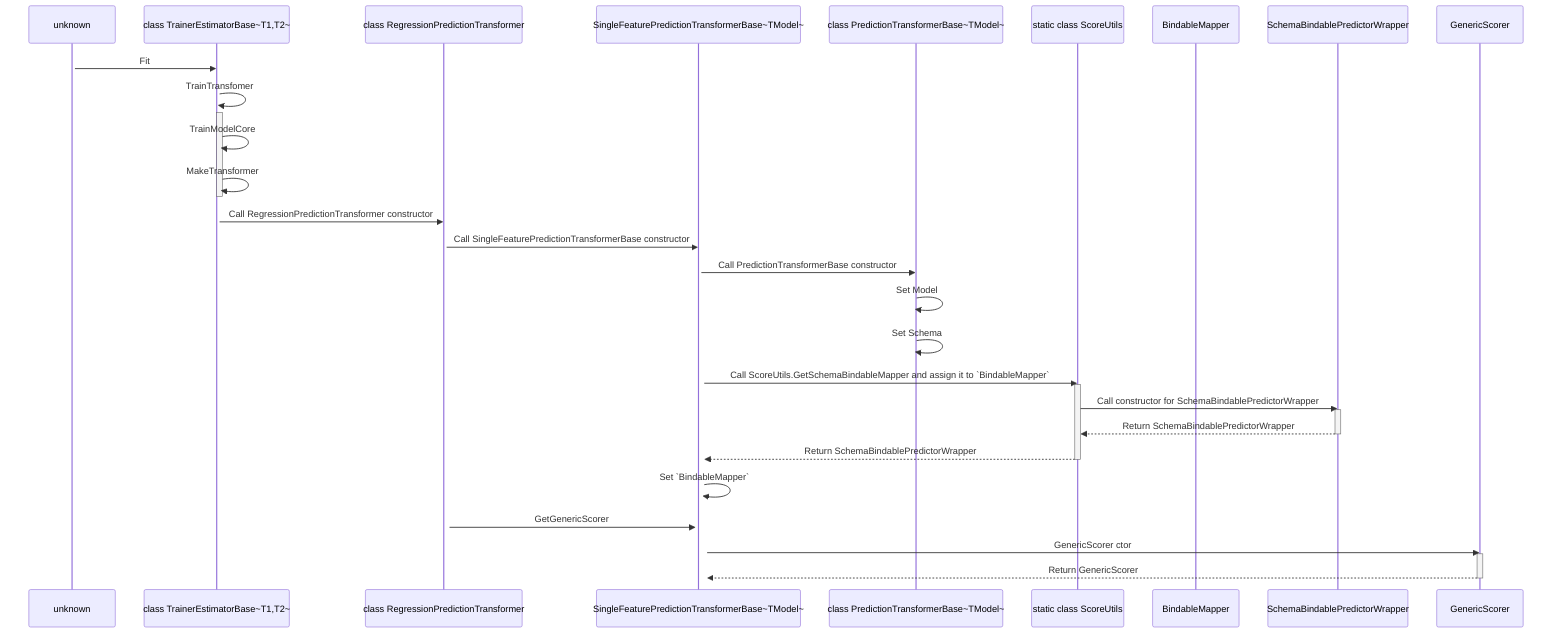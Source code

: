 sequenceDiagram 
    participant  unk as unknown
    participant  TEB_2 as class TrainerEstimatorBase~T1,T2~
    participant RPT as class RegressionPredictionTransformer
    participant  SFPTB as  SingleFeaturePredictionTransformerBase~TModel~
    participant PTB as class PredictionTransformerBase~TModel~
    participant SU as static class ScoreUtils
    participant  BM as  BindableMapper
    participant  SBPW as  SchemaBindablePredictorWrapper
    participant GS as GenericScorer
      activate unk
      unk ->> TEB_2: Fit
      activate TEB_2
      TEB_2->>TEB_2: TrainTransfomer
      activate TEB_2
      TEB_2->>TEB_2: TrainModelCore
      TEB_2->> TEB_2 : MakeTransformer
      deactivate TEB_2
      TEB_2->>RPT: Call RegressionPredictionTransformer constructor
      activate RPT
      RPT->>SFPTB: Call SingleFeaturePredictionTransformerBase constructor
      activate SFPTB
      SFPTB->>PTB: Call PredictionTransformerBase constructor
      PTB->>PTB: Set Model
      PTB->>PTB: Set Schema
      activate SFPTB
      SFPTB->>SU: Call ScoreUtils.GetSchemaBindableMapper and assign it to `BindableMapper`
      activate SU
      SU ->> SBPW : Call constructor for SchemaBindablePredictorWrapper
      activate SBPW
      SBPW -->> SU : Return SchemaBindablePredictorWrapper
      deactivate SBPW
      SU -->> SFPTB : Return SchemaBindablePredictorWrapper
      deactivate SU
      SFPTB->>SFPTB: Set `BindableMapper`
      activate RPT
      RPT->>SFPTB : GetGenericScorer
      activate SFPTB
      SFPTB ->> GS : GenericScorer ctor
      activate GS
      GS -->> SFPTB : Return GenericScorer
      deactivate GS
